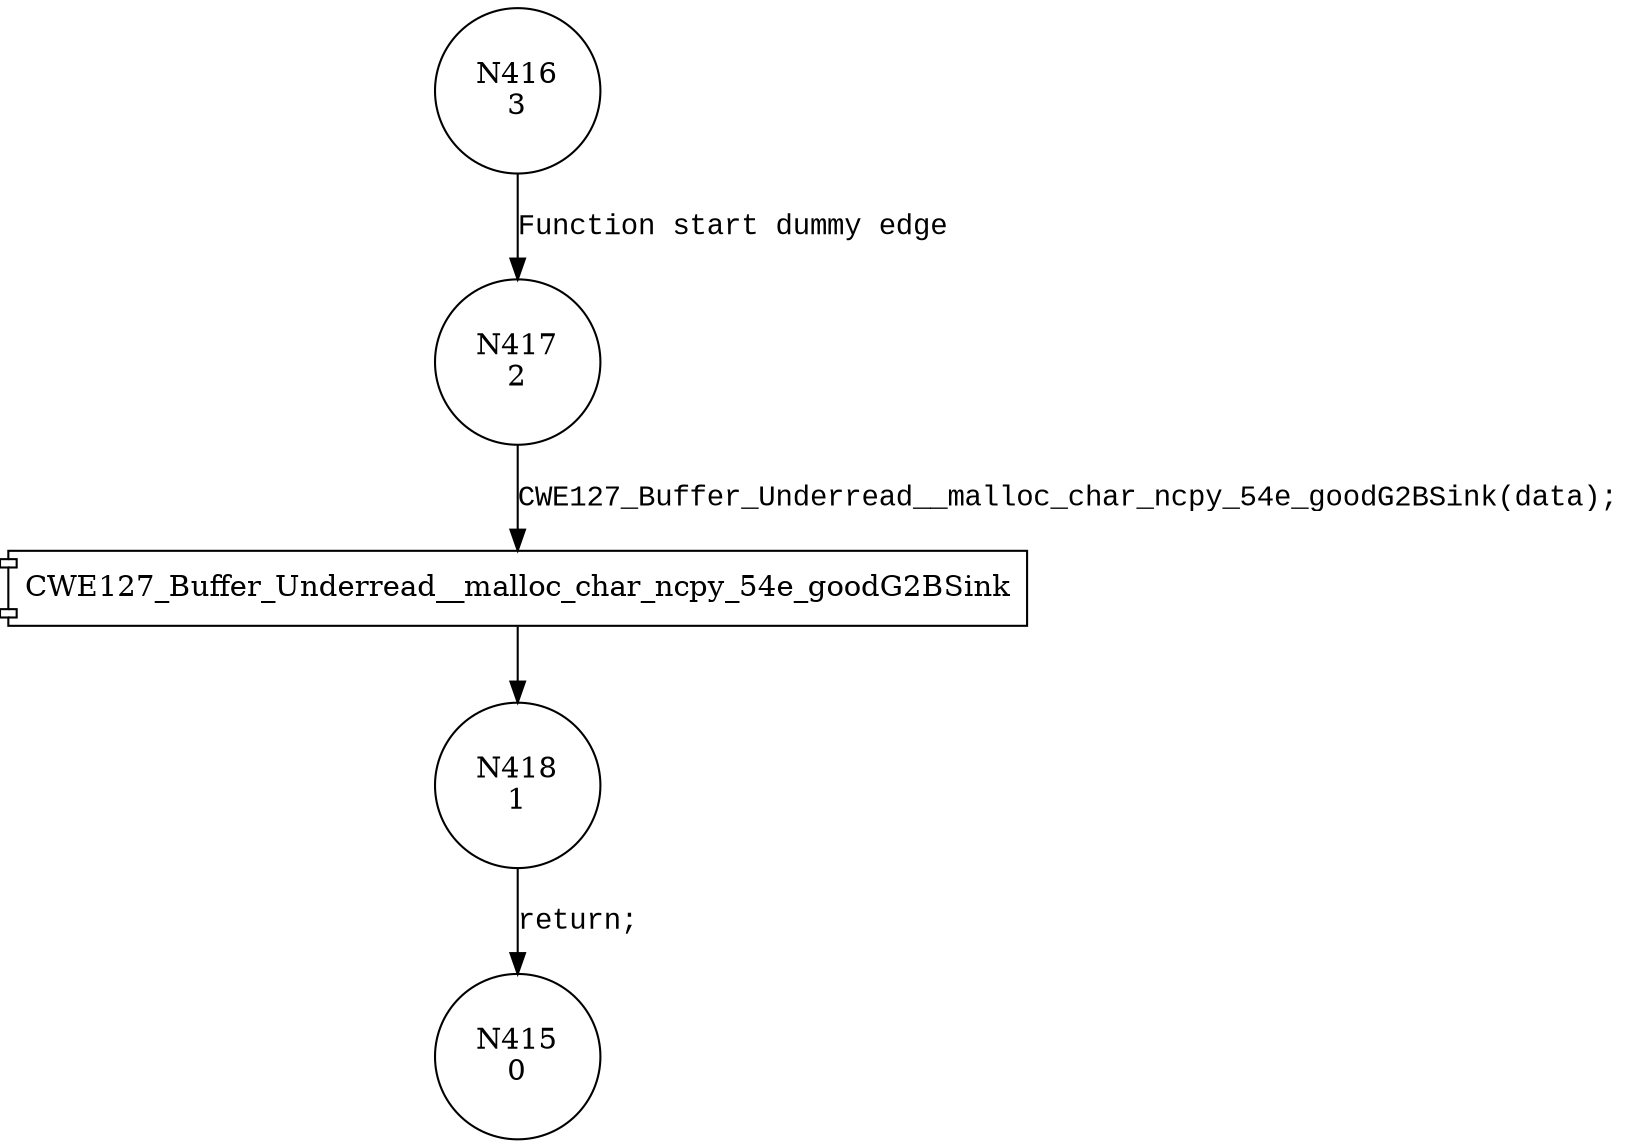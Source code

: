 digraph CWE127_Buffer_Underread__malloc_char_ncpy_54d_goodG2BSink {
416 [shape="circle" label="N416\n3"]
417 [shape="circle" label="N417\n2"]
418 [shape="circle" label="N418\n1"]
415 [shape="circle" label="N415\n0"]
416 -> 417 [label="Function start dummy edge" fontname="Courier New"]
100036 [shape="component" label="CWE127_Buffer_Underread__malloc_char_ncpy_54e_goodG2BSink"]
417 -> 100036 [label="CWE127_Buffer_Underread__malloc_char_ncpy_54e_goodG2BSink(data);" fontname="Courier New"]
100036 -> 418 [label="" fontname="Courier New"]
418 -> 415 [label="return;" fontname="Courier New"]
}